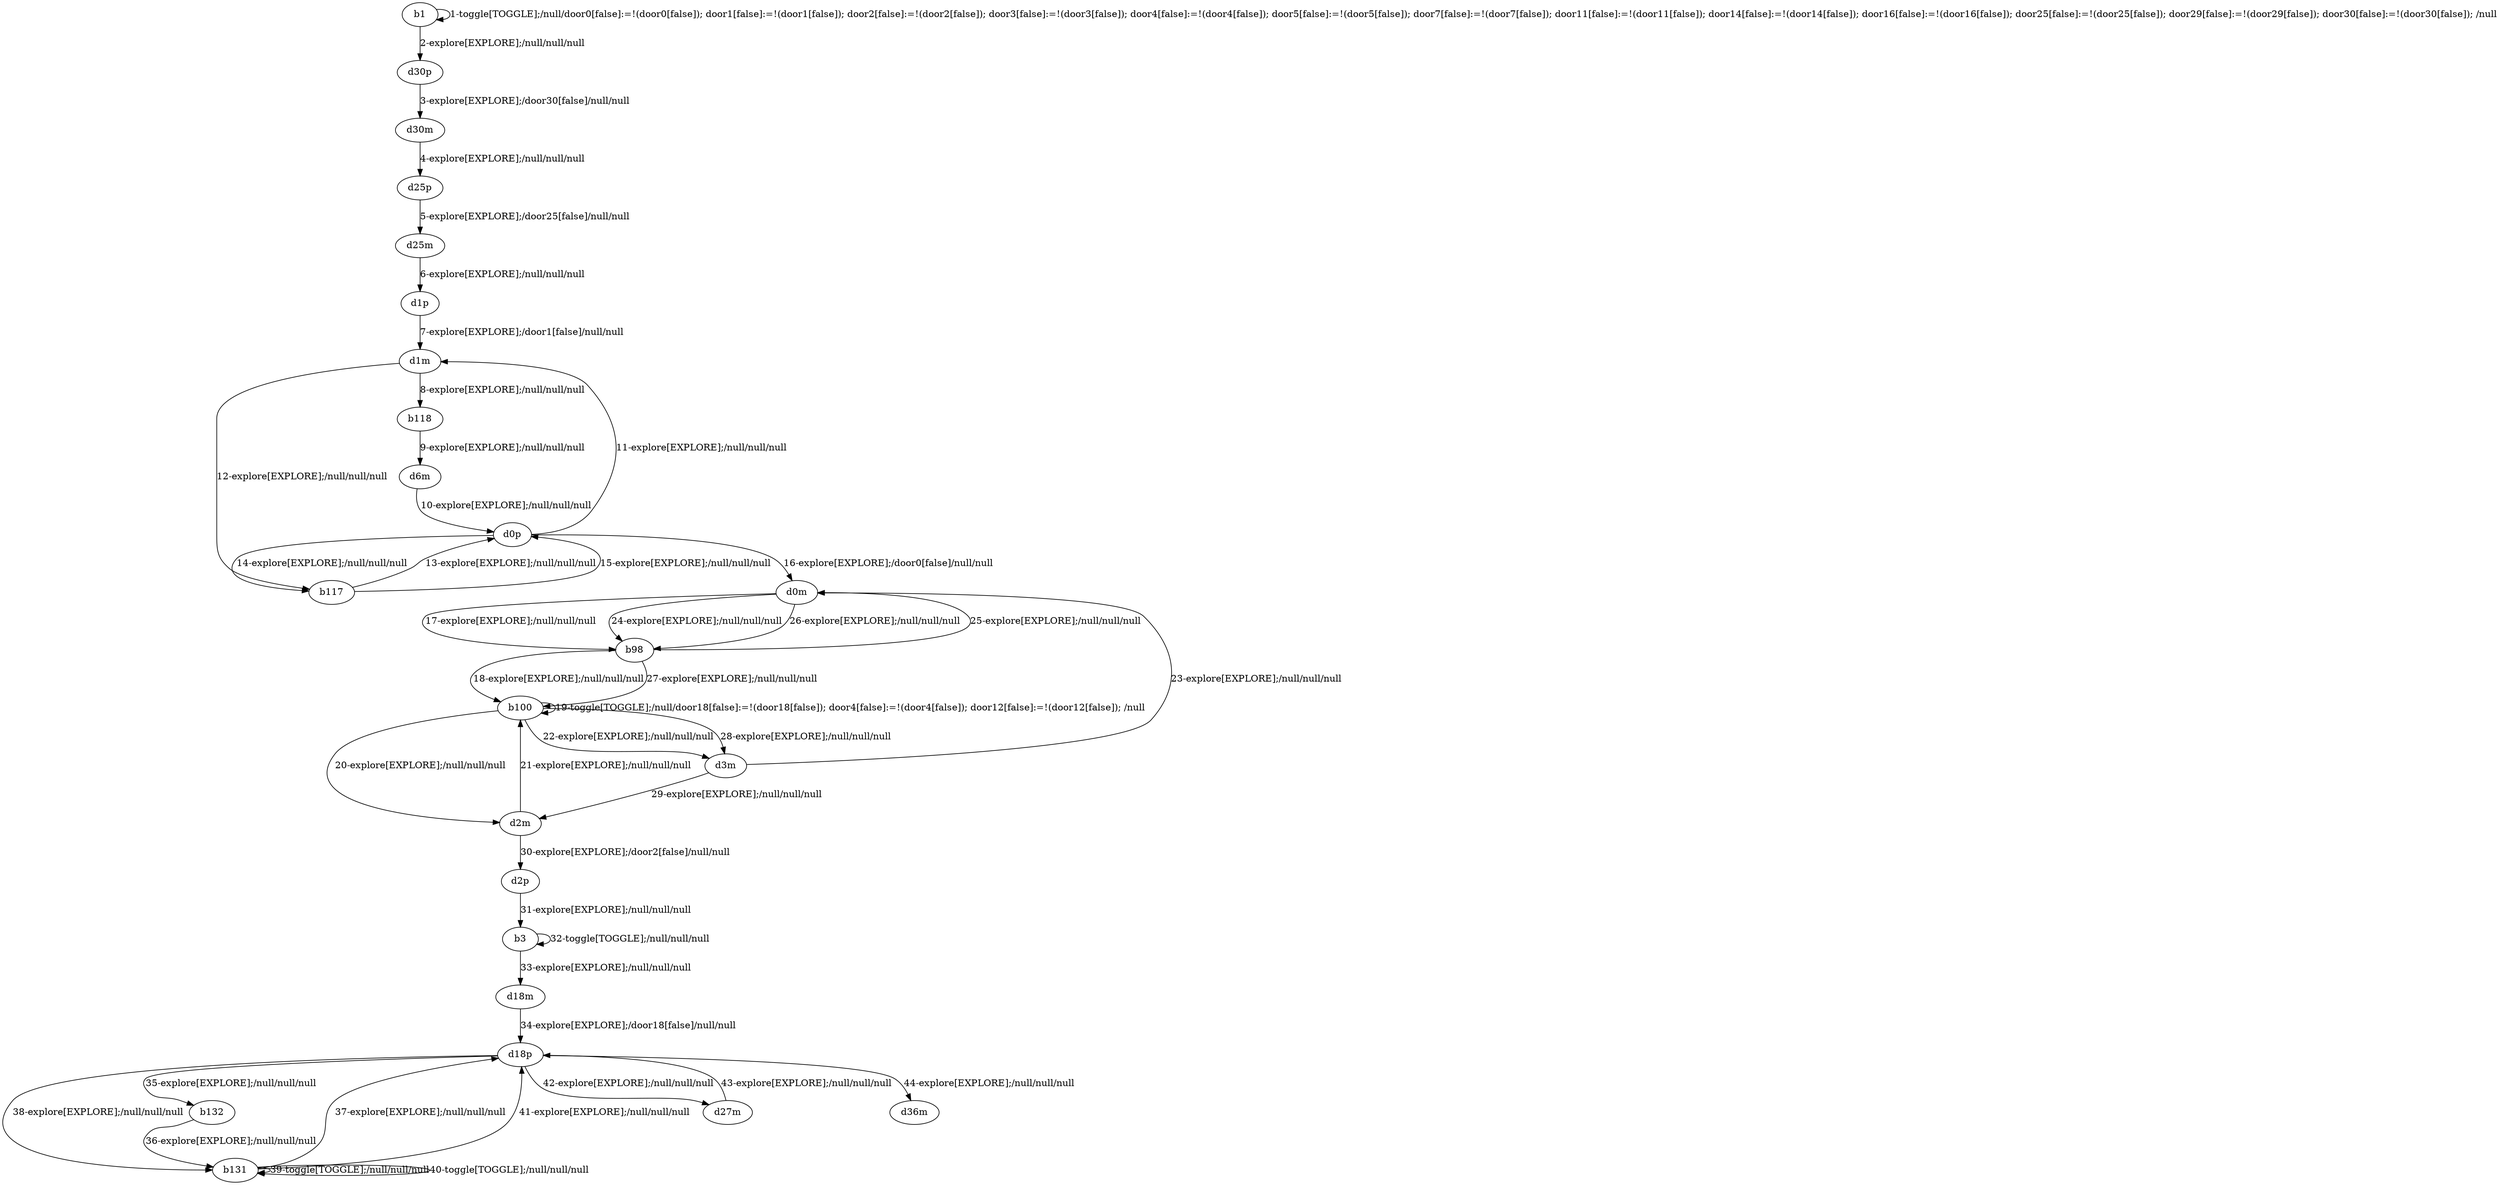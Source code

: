 # Total number of goals covered by this test: 1
# d18p --> d36m

digraph g {
"b1" -> "b1" [label = "1-toggle[TOGGLE];/null/door0[false]:=!(door0[false]); door1[false]:=!(door1[false]); door2[false]:=!(door2[false]); door3[false]:=!(door3[false]); door4[false]:=!(door4[false]); door5[false]:=!(door5[false]); door7[false]:=!(door7[false]); door11[false]:=!(door11[false]); door14[false]:=!(door14[false]); door16[false]:=!(door16[false]); door25[false]:=!(door25[false]); door29[false]:=!(door29[false]); door30[false]:=!(door30[false]); /null"];
"b1" -> "d30p" [label = "2-explore[EXPLORE];/null/null/null"];
"d30p" -> "d30m" [label = "3-explore[EXPLORE];/door30[false]/null/null"];
"d30m" -> "d25p" [label = "4-explore[EXPLORE];/null/null/null"];
"d25p" -> "d25m" [label = "5-explore[EXPLORE];/door25[false]/null/null"];
"d25m" -> "d1p" [label = "6-explore[EXPLORE];/null/null/null"];
"d1p" -> "d1m" [label = "7-explore[EXPLORE];/door1[false]/null/null"];
"d1m" -> "b118" [label = "8-explore[EXPLORE];/null/null/null"];
"b118" -> "d6m" [label = "9-explore[EXPLORE];/null/null/null"];
"d6m" -> "d0p" [label = "10-explore[EXPLORE];/null/null/null"];
"d0p" -> "d1m" [label = "11-explore[EXPLORE];/null/null/null"];
"d1m" -> "b117" [label = "12-explore[EXPLORE];/null/null/null"];
"b117" -> "d0p" [label = "13-explore[EXPLORE];/null/null/null"];
"d0p" -> "b117" [label = "14-explore[EXPLORE];/null/null/null"];
"b117" -> "d0p" [label = "15-explore[EXPLORE];/null/null/null"];
"d0p" -> "d0m" [label = "16-explore[EXPLORE];/door0[false]/null/null"];
"d0m" -> "b98" [label = "17-explore[EXPLORE];/null/null/null"];
"b98" -> "b100" [label = "18-explore[EXPLORE];/null/null/null"];
"b100" -> "b100" [label = "19-toggle[TOGGLE];/null/door18[false]:=!(door18[false]); door4[false]:=!(door4[false]); door12[false]:=!(door12[false]); /null"];
"b100" -> "d2m" [label = "20-explore[EXPLORE];/null/null/null"];
"d2m" -> "b100" [label = "21-explore[EXPLORE];/null/null/null"];
"b100" -> "d3m" [label = "22-explore[EXPLORE];/null/null/null"];
"d3m" -> "d0m" [label = "23-explore[EXPLORE];/null/null/null"];
"d0m" -> "b98" [label = "24-explore[EXPLORE];/null/null/null"];
"b98" -> "d0m" [label = "25-explore[EXPLORE];/null/null/null"];
"d0m" -> "b98" [label = "26-explore[EXPLORE];/null/null/null"];
"b98" -> "b100" [label = "27-explore[EXPLORE];/null/null/null"];
"b100" -> "d3m" [label = "28-explore[EXPLORE];/null/null/null"];
"d3m" -> "d2m" [label = "29-explore[EXPLORE];/null/null/null"];
"d2m" -> "d2p" [label = "30-explore[EXPLORE];/door2[false]/null/null"];
"d2p" -> "b3" [label = "31-explore[EXPLORE];/null/null/null"];
"b3" -> "b3" [label = "32-toggle[TOGGLE];/null/null/null"];
"b3" -> "d18m" [label = "33-explore[EXPLORE];/null/null/null"];
"d18m" -> "d18p" [label = "34-explore[EXPLORE];/door18[false]/null/null"];
"d18p" -> "b132" [label = "35-explore[EXPLORE];/null/null/null"];
"b132" -> "b131" [label = "36-explore[EXPLORE];/null/null/null"];
"b131" -> "d18p" [label = "37-explore[EXPLORE];/null/null/null"];
"d18p" -> "b131" [label = "38-explore[EXPLORE];/null/null/null"];
"b131" -> "b131" [label = "39-toggle[TOGGLE];/null/null/null"];
"b131" -> "b131" [label = "40-toggle[TOGGLE];/null/null/null"];
"b131" -> "d18p" [label = "41-explore[EXPLORE];/null/null/null"];
"d18p" -> "d27m" [label = "42-explore[EXPLORE];/null/null/null"];
"d27m" -> "d18p" [label = "43-explore[EXPLORE];/null/null/null"];
"d18p" -> "d36m" [label = "44-explore[EXPLORE];/null/null/null"];
}